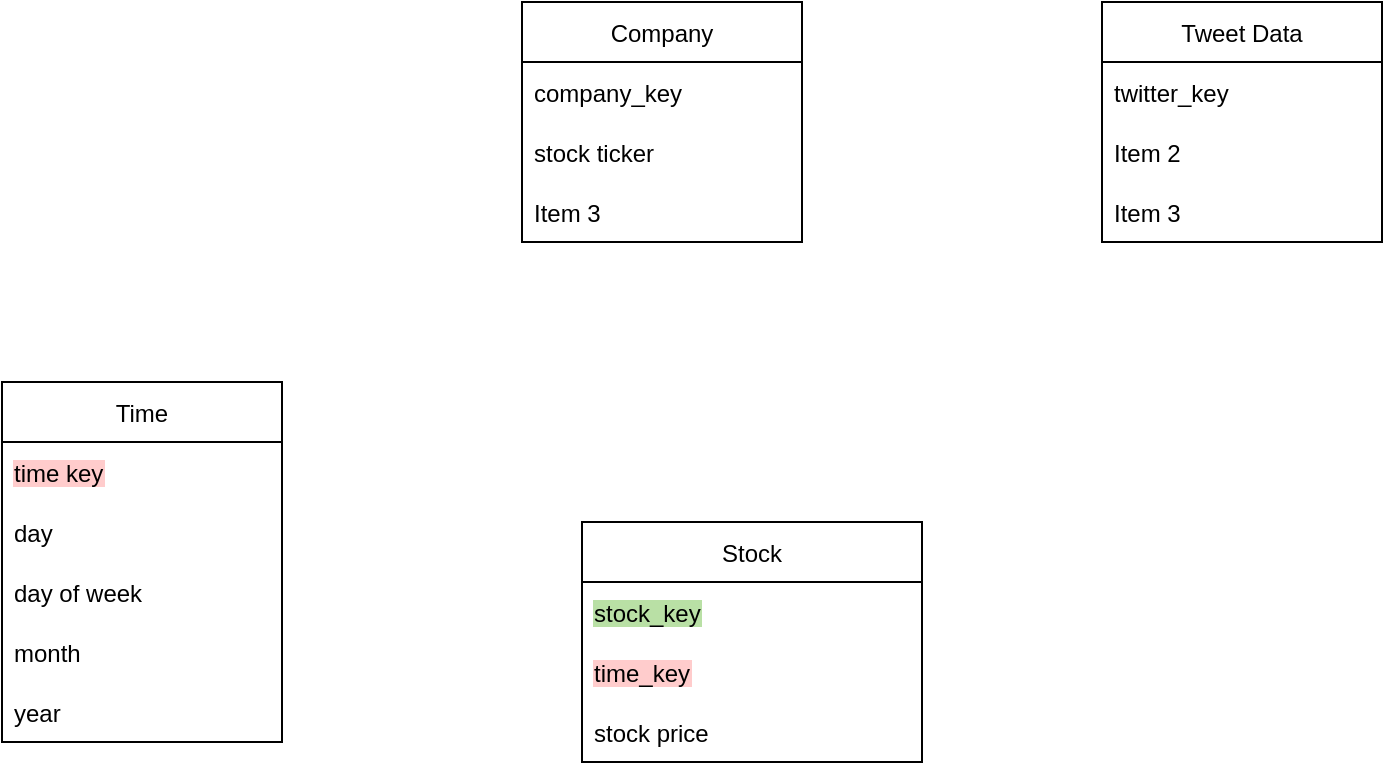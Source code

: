 <mxfile version="20.0.2" type="github"><diagram id="XCwNyR8gIlNhAtSQSzsr" name="Page-1"><mxGraphModel dx="1422" dy="762" grid="1" gridSize="10" guides="1" tooltips="1" connect="1" arrows="1" fold="1" page="1" pageScale="1" pageWidth="850" pageHeight="1100" math="0" shadow="0"><root><mxCell id="0"/><mxCell id="1" parent="0"/><mxCell id="X1VpsXSVfZuXXIvG1gG1-1" value="Stock" style="swimlane;fontStyle=0;childLayout=stackLayout;horizontal=1;startSize=30;horizontalStack=0;resizeParent=1;resizeParentMax=0;resizeLast=0;collapsible=1;marginBottom=0;" parent="1" vertex="1"><mxGeometry x="330" y="340" width="170" height="120" as="geometry"/></mxCell><mxCell id="X1VpsXSVfZuXXIvG1gG1-2" value="stock_key" style="text;strokeColor=none;fillColor=none;align=left;verticalAlign=middle;spacingLeft=4;spacingRight=4;overflow=hidden;points=[[0,0.5],[1,0.5]];portConstraint=eastwest;rotatable=0;labelBackgroundColor=#B9E0A5;" parent="X1VpsXSVfZuXXIvG1gG1-1" vertex="1"><mxGeometry y="30" width="170" height="30" as="geometry"/></mxCell><mxCell id="X1VpsXSVfZuXXIvG1gG1-3" value="time_key" style="text;strokeColor=none;fillColor=none;align=left;verticalAlign=middle;spacingLeft=4;spacingRight=4;overflow=hidden;points=[[0,0.5],[1,0.5]];portConstraint=eastwest;rotatable=0;labelBackgroundColor=#FFCCCC;" parent="X1VpsXSVfZuXXIvG1gG1-1" vertex="1"><mxGeometry y="60" width="170" height="30" as="geometry"/></mxCell><mxCell id="X1VpsXSVfZuXXIvG1gG1-4" value="stock price" style="text;strokeColor=none;fillColor=none;align=left;verticalAlign=middle;spacingLeft=4;spacingRight=4;overflow=hidden;points=[[0,0.5],[1,0.5]];portConstraint=eastwest;rotatable=0;" parent="X1VpsXSVfZuXXIvG1gG1-1" vertex="1"><mxGeometry y="90" width="170" height="30" as="geometry"/></mxCell><object label="Time" day_of_week="" month="" quarter="" year="" id="X1VpsXSVfZuXXIvG1gG1-8"><mxCell style="swimlane;fontStyle=0;childLayout=stackLayout;horizontal=1;startSize=30;horizontalStack=0;resizeParent=1;resizeParentMax=0;resizeLast=0;collapsible=1;marginBottom=0;" parent="1" vertex="1"><mxGeometry x="40" y="270" width="140" height="180" as="geometry"/></mxCell></object><mxCell id="X1VpsXSVfZuXXIvG1gG1-9" value="time key" style="text;strokeColor=none;fillColor=none;align=left;verticalAlign=middle;spacingLeft=4;spacingRight=4;overflow=hidden;points=[[0,0.5],[1,0.5]];portConstraint=eastwest;rotatable=0;labelBackgroundColor=#FFCCCC;" parent="X1VpsXSVfZuXXIvG1gG1-8" vertex="1"><mxGeometry y="30" width="140" height="30" as="geometry"/></mxCell><mxCell id="X1VpsXSVfZuXXIvG1gG1-10" value="day" style="text;strokeColor=none;fillColor=none;align=left;verticalAlign=middle;spacingLeft=4;spacingRight=4;overflow=hidden;points=[[0,0.5],[1,0.5]];portConstraint=eastwest;rotatable=0;" parent="X1VpsXSVfZuXXIvG1gG1-8" vertex="1"><mxGeometry y="60" width="140" height="30" as="geometry"/></mxCell><mxCell id="X1VpsXSVfZuXXIvG1gG1-11" value="day of week" style="text;strokeColor=none;fillColor=none;align=left;verticalAlign=middle;spacingLeft=4;spacingRight=4;overflow=hidden;points=[[0,0.5],[1,0.5]];portConstraint=eastwest;rotatable=0;" parent="X1VpsXSVfZuXXIvG1gG1-8" vertex="1"><mxGeometry y="90" width="140" height="30" as="geometry"/></mxCell><mxCell id="X1VpsXSVfZuXXIvG1gG1-14" value="month" style="text;strokeColor=none;fillColor=none;align=left;verticalAlign=middle;spacingLeft=4;spacingRight=4;overflow=hidden;points=[[0,0.5],[1,0.5]];portConstraint=eastwest;rotatable=0;" parent="X1VpsXSVfZuXXIvG1gG1-8" vertex="1"><mxGeometry y="120" width="140" height="30" as="geometry"/></mxCell><mxCell id="X1VpsXSVfZuXXIvG1gG1-13" value="year" style="text;strokeColor=none;fillColor=none;align=left;verticalAlign=middle;spacingLeft=4;spacingRight=4;overflow=hidden;points=[[0,0.5],[1,0.5]];portConstraint=eastwest;rotatable=0;" parent="X1VpsXSVfZuXXIvG1gG1-8" vertex="1"><mxGeometry y="150" width="140" height="30" as="geometry"/></mxCell><mxCell id="X1VpsXSVfZuXXIvG1gG1-15" value="Company" style="swimlane;fontStyle=0;childLayout=stackLayout;horizontal=1;startSize=30;horizontalStack=0;resizeParent=1;resizeParentMax=0;resizeLast=0;collapsible=1;marginBottom=0;" parent="1" vertex="1"><mxGeometry x="300" y="80" width="140" height="120" as="geometry"/></mxCell><mxCell id="X1VpsXSVfZuXXIvG1gG1-16" value="company_key" style="text;strokeColor=none;fillColor=none;align=left;verticalAlign=middle;spacingLeft=4;spacingRight=4;overflow=hidden;points=[[0,0.5],[1,0.5]];portConstraint=eastwest;rotatable=0;" parent="X1VpsXSVfZuXXIvG1gG1-15" vertex="1"><mxGeometry y="30" width="140" height="30" as="geometry"/></mxCell><mxCell id="X1VpsXSVfZuXXIvG1gG1-17" value="stock ticker" style="text;strokeColor=none;fillColor=none;align=left;verticalAlign=middle;spacingLeft=4;spacingRight=4;overflow=hidden;points=[[0,0.5],[1,0.5]];portConstraint=eastwest;rotatable=0;" parent="X1VpsXSVfZuXXIvG1gG1-15" vertex="1"><mxGeometry y="60" width="140" height="30" as="geometry"/></mxCell><mxCell id="X1VpsXSVfZuXXIvG1gG1-18" value="Item 3" style="text;strokeColor=none;fillColor=none;align=left;verticalAlign=middle;spacingLeft=4;spacingRight=4;overflow=hidden;points=[[0,0.5],[1,0.5]];portConstraint=eastwest;rotatable=0;" parent="X1VpsXSVfZuXXIvG1gG1-15" vertex="1"><mxGeometry y="90" width="140" height="30" as="geometry"/></mxCell><mxCell id="X1VpsXSVfZuXXIvG1gG1-19" value="Tweet Data" style="swimlane;fontStyle=0;childLayout=stackLayout;horizontal=1;startSize=30;horizontalStack=0;resizeParent=1;resizeParentMax=0;resizeLast=0;collapsible=1;marginBottom=0;labelBackgroundColor=none;" parent="1" vertex="1"><mxGeometry x="590" y="80" width="140" height="120" as="geometry"/></mxCell><mxCell id="X1VpsXSVfZuXXIvG1gG1-20" value="twitter_key" style="text;strokeColor=none;fillColor=none;align=left;verticalAlign=middle;spacingLeft=4;spacingRight=4;overflow=hidden;points=[[0,0.5],[1,0.5]];portConstraint=eastwest;rotatable=0;labelBackgroundColor=none;" parent="X1VpsXSVfZuXXIvG1gG1-19" vertex="1"><mxGeometry y="30" width="140" height="30" as="geometry"/></mxCell><mxCell id="X1VpsXSVfZuXXIvG1gG1-21" value="Item 2" style="text;strokeColor=none;fillColor=none;align=left;verticalAlign=middle;spacingLeft=4;spacingRight=4;overflow=hidden;points=[[0,0.5],[1,0.5]];portConstraint=eastwest;rotatable=0;labelBackgroundColor=none;" parent="X1VpsXSVfZuXXIvG1gG1-19" vertex="1"><mxGeometry y="60" width="140" height="30" as="geometry"/></mxCell><mxCell id="X1VpsXSVfZuXXIvG1gG1-22" value="Item 3" style="text;strokeColor=none;fillColor=none;align=left;verticalAlign=middle;spacingLeft=4;spacingRight=4;overflow=hidden;points=[[0,0.5],[1,0.5]];portConstraint=eastwest;rotatable=0;labelBackgroundColor=none;" parent="X1VpsXSVfZuXXIvG1gG1-19" vertex="1"><mxGeometry y="90" width="140" height="30" as="geometry"/></mxCell></root></mxGraphModel></diagram></mxfile>